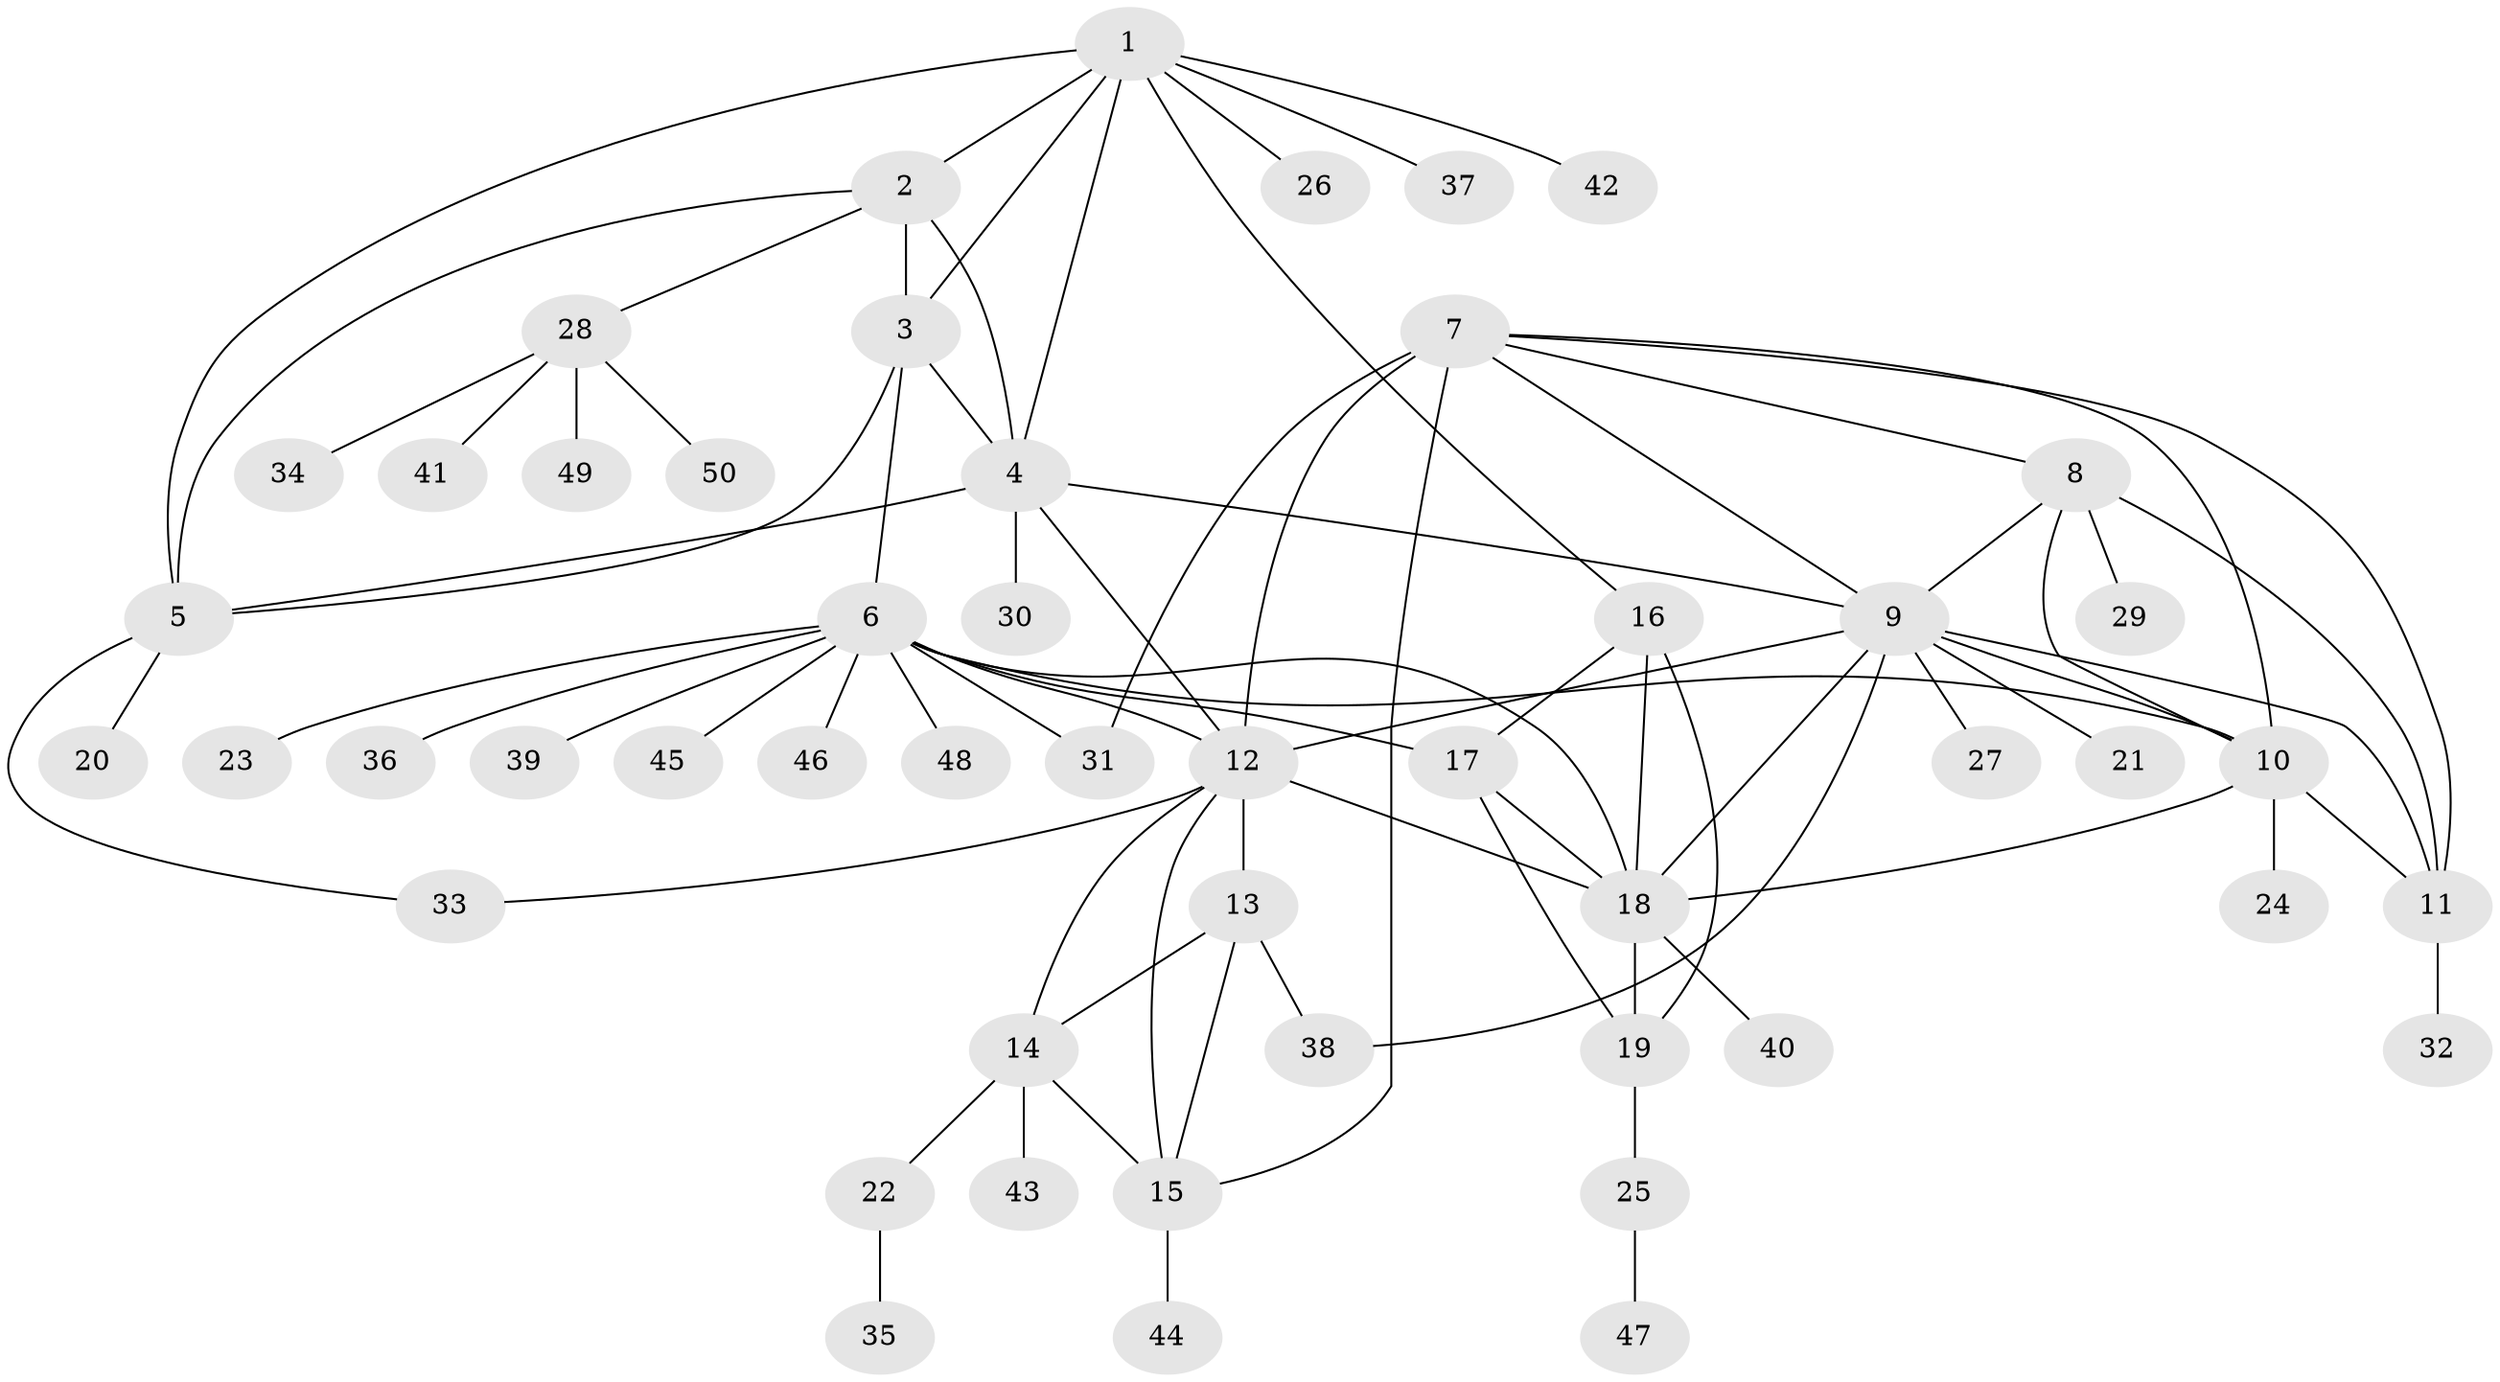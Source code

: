 // original degree distribution, {9: 0.02, 6: 0.07, 5: 0.03, 8: 0.06, 11: 0.03, 4: 0.01, 7: 0.03, 12: 0.01, 1: 0.57, 2: 0.15, 3: 0.02}
// Generated by graph-tools (version 1.1) at 2025/37/03/09/25 02:37:38]
// undirected, 50 vertices, 80 edges
graph export_dot {
graph [start="1"]
  node [color=gray90,style=filled];
  1;
  2;
  3;
  4;
  5;
  6;
  7;
  8;
  9;
  10;
  11;
  12;
  13;
  14;
  15;
  16;
  17;
  18;
  19;
  20;
  21;
  22;
  23;
  24;
  25;
  26;
  27;
  28;
  29;
  30;
  31;
  32;
  33;
  34;
  35;
  36;
  37;
  38;
  39;
  40;
  41;
  42;
  43;
  44;
  45;
  46;
  47;
  48;
  49;
  50;
  1 -- 2 [weight=1.0];
  1 -- 3 [weight=1.0];
  1 -- 4 [weight=1.0];
  1 -- 5 [weight=1.0];
  1 -- 16 [weight=1.0];
  1 -- 26 [weight=1.0];
  1 -- 37 [weight=1.0];
  1 -- 42 [weight=1.0];
  2 -- 3 [weight=1.0];
  2 -- 4 [weight=1.0];
  2 -- 5 [weight=1.0];
  2 -- 28 [weight=1.0];
  3 -- 4 [weight=1.0];
  3 -- 5 [weight=2.0];
  3 -- 6 [weight=1.0];
  4 -- 5 [weight=1.0];
  4 -- 9 [weight=1.0];
  4 -- 12 [weight=1.0];
  4 -- 30 [weight=1.0];
  5 -- 20 [weight=1.0];
  5 -- 33 [weight=1.0];
  6 -- 10 [weight=1.0];
  6 -- 12 [weight=2.0];
  6 -- 17 [weight=1.0];
  6 -- 18 [weight=1.0];
  6 -- 23 [weight=2.0];
  6 -- 31 [weight=1.0];
  6 -- 36 [weight=1.0];
  6 -- 39 [weight=1.0];
  6 -- 45 [weight=1.0];
  6 -- 46 [weight=1.0];
  6 -- 48 [weight=1.0];
  7 -- 8 [weight=1.0];
  7 -- 9 [weight=1.0];
  7 -- 10 [weight=1.0];
  7 -- 11 [weight=1.0];
  7 -- 12 [weight=1.0];
  7 -- 15 [weight=1.0];
  7 -- 31 [weight=2.0];
  8 -- 9 [weight=1.0];
  8 -- 10 [weight=1.0];
  8 -- 11 [weight=1.0];
  8 -- 29 [weight=2.0];
  9 -- 10 [weight=1.0];
  9 -- 11 [weight=1.0];
  9 -- 12 [weight=1.0];
  9 -- 18 [weight=1.0];
  9 -- 21 [weight=1.0];
  9 -- 27 [weight=1.0];
  9 -- 38 [weight=1.0];
  10 -- 11 [weight=1.0];
  10 -- 18 [weight=1.0];
  10 -- 24 [weight=4.0];
  11 -- 32 [weight=3.0];
  12 -- 13 [weight=4.0];
  12 -- 14 [weight=2.0];
  12 -- 15 [weight=2.0];
  12 -- 18 [weight=1.0];
  12 -- 33 [weight=1.0];
  13 -- 14 [weight=1.0];
  13 -- 15 [weight=1.0];
  13 -- 38 [weight=1.0];
  14 -- 15 [weight=1.0];
  14 -- 22 [weight=1.0];
  14 -- 43 [weight=2.0];
  15 -- 44 [weight=1.0];
  16 -- 17 [weight=1.0];
  16 -- 18 [weight=2.0];
  16 -- 19 [weight=1.0];
  17 -- 18 [weight=2.0];
  17 -- 19 [weight=1.0];
  18 -- 19 [weight=8.0];
  18 -- 40 [weight=1.0];
  19 -- 25 [weight=1.0];
  22 -- 35 [weight=1.0];
  25 -- 47 [weight=1.0];
  28 -- 34 [weight=1.0];
  28 -- 41 [weight=1.0];
  28 -- 49 [weight=1.0];
  28 -- 50 [weight=1.0];
}
